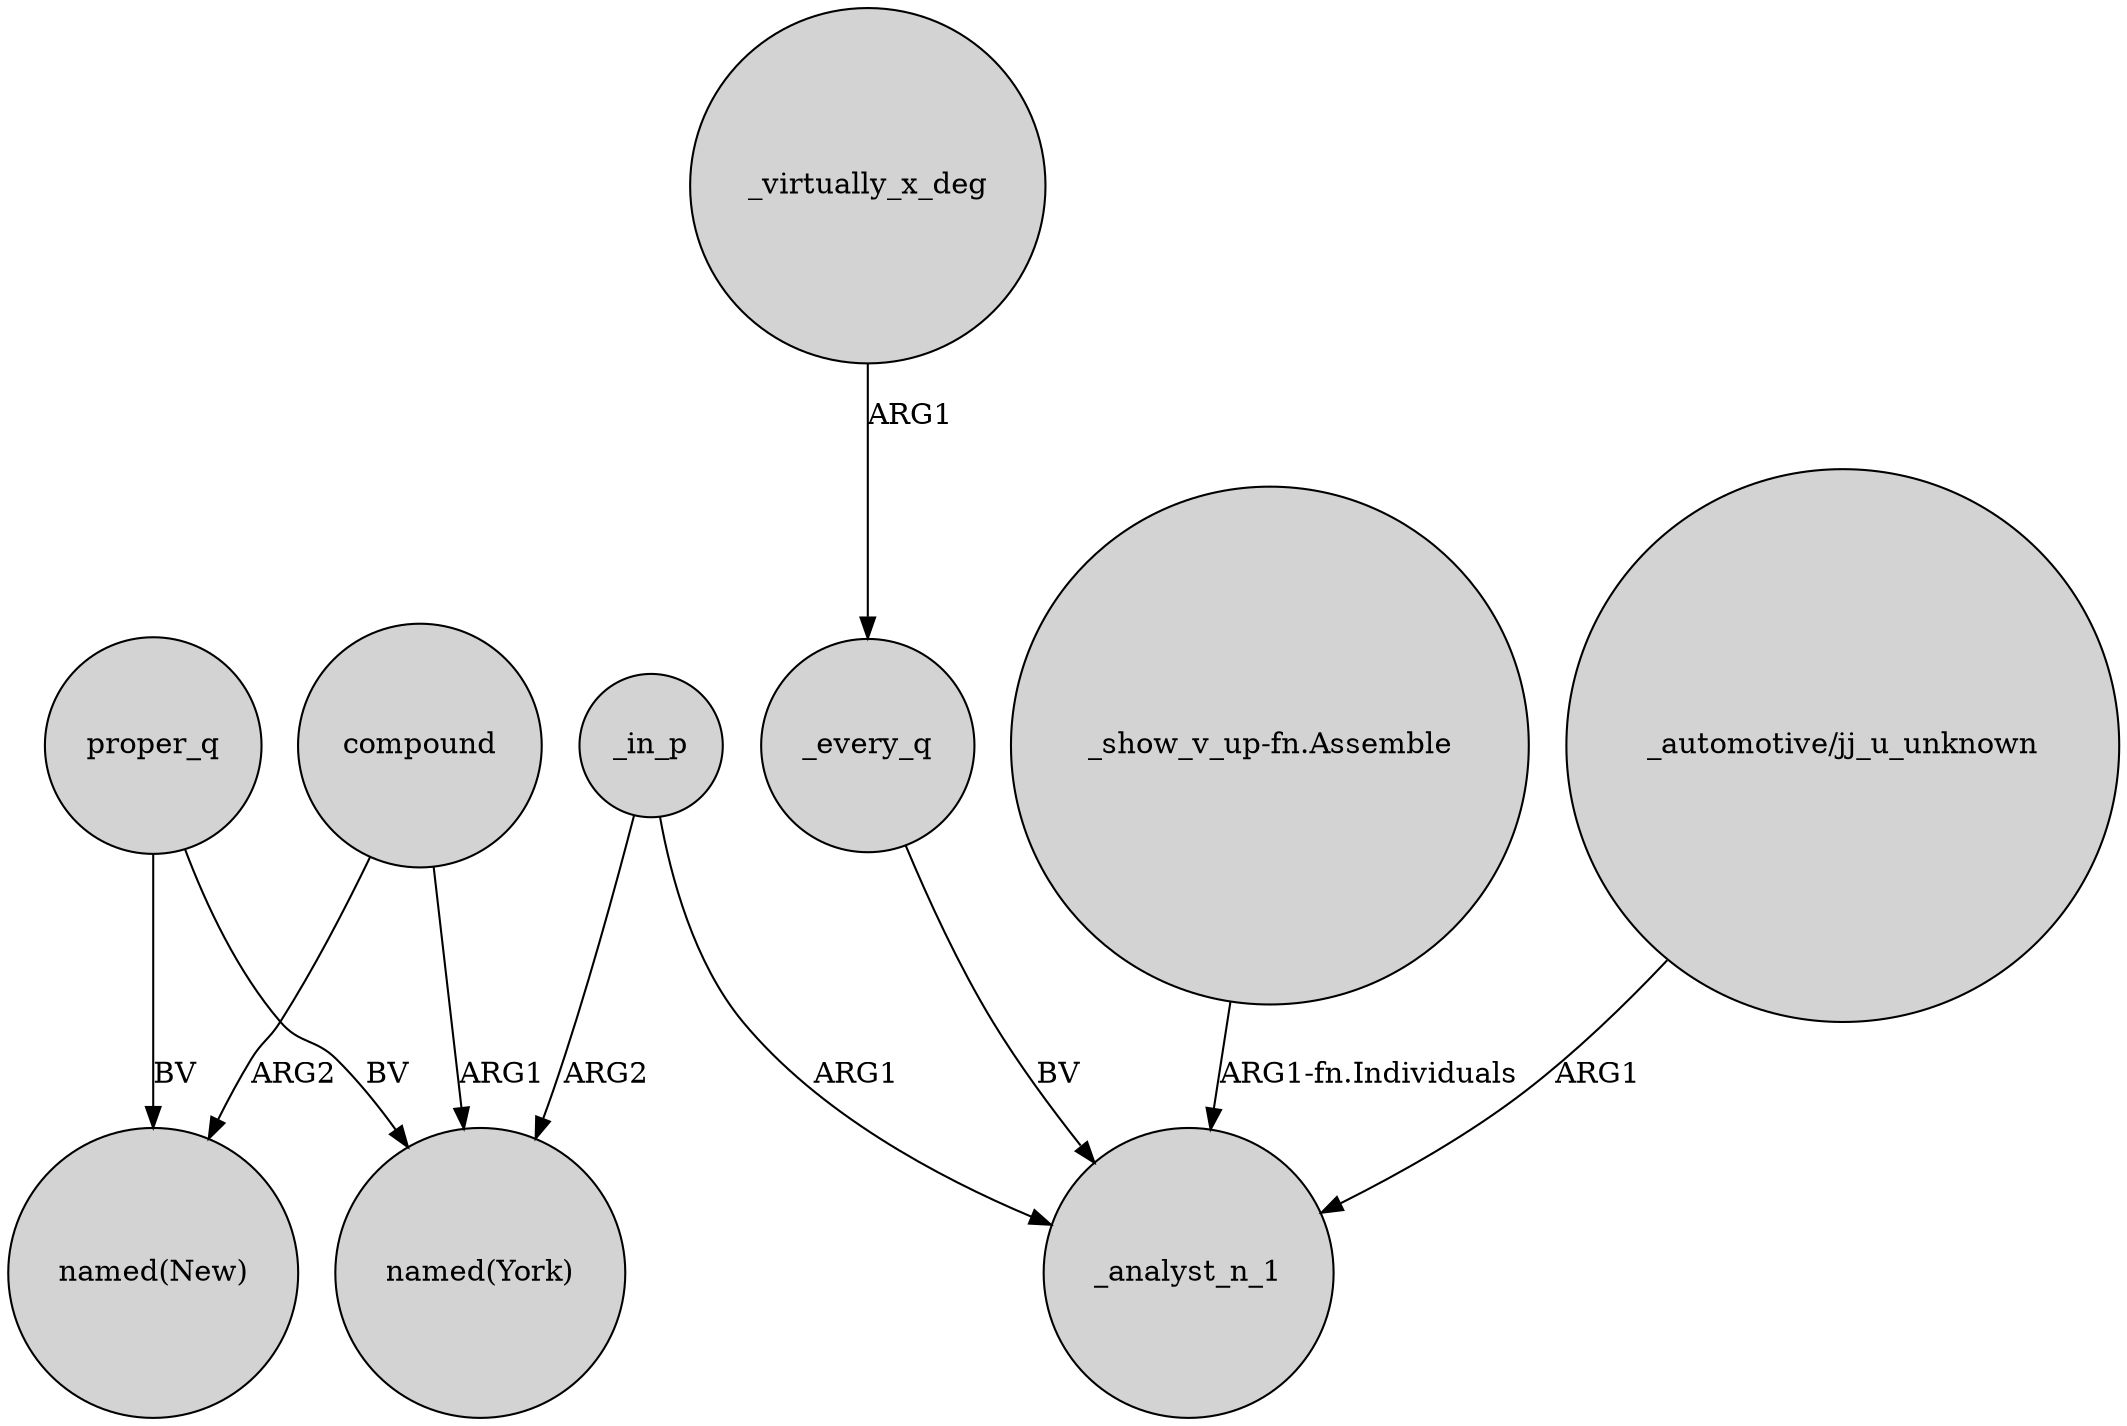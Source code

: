 digraph {
	node [shape=circle style=filled]
	_in_p -> "named(York)" [label=ARG2]
	_virtually_x_deg -> _every_q [label=ARG1]
	compound -> "named(York)" [label=ARG1]
	proper_q -> "named(York)" [label=BV]
	compound -> "named(New)" [label=ARG2]
	"_show_v_up-fn.Assemble" -> _analyst_n_1 [label="ARG1-fn.Individuals"]
	_every_q -> _analyst_n_1 [label=BV]
	"_automotive/jj_u_unknown" -> _analyst_n_1 [label=ARG1]
	proper_q -> "named(New)" [label=BV]
	_in_p -> _analyst_n_1 [label=ARG1]
}

